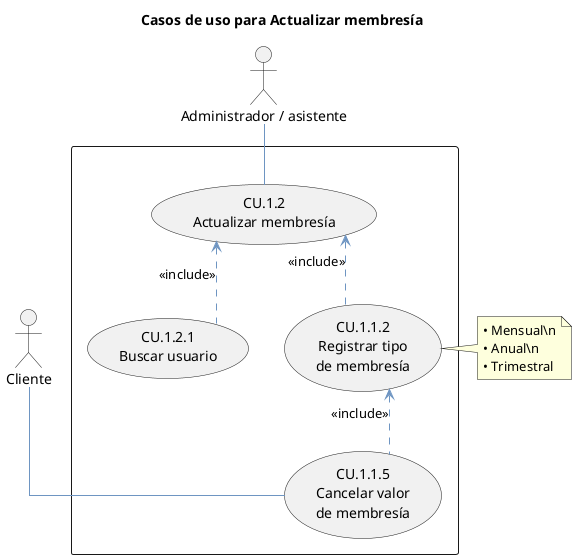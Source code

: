 @startuml
skinparam classAttributeIconSize 8
skinparam classFontSize 16
skinparam classFontName "Arial"
skinparam classBorderColor #212837
skinparam classHeaderFontColor #FFFFFF
skinparam classHeaderBackgroundColor #8BB9E6
skinparam classArrowColor #6E95C2
skinparam linetype ortho

title Casos de uso para Actualizar membresía

actor "Administrador / asistente" as Admin
actor Cliente

rectangle " " {
    ' Posicionamiento manual para respetar el layout original
    usecase "CU.1.2.1\nBuscar usuario" as CU121
    usecase "CU.1.2\nActualizar membresía" as CU12
    usecase "CU.1.1.2\nRegistrar tipo\nde membresía" as CU112
    usecase "CU.1.1.5\nCancelar valor\nde membresía" as CU115
}

' Posicionar visualmente los casos
CU121 -[hidden]-> CU12
CU12 -[hidden]-> CU112
CU112 -[hidden]-> CU115

' Relaciones reales con orientación correcta
Admin -- CU12
Cliente -- CU115

CU12 <.. CU121 : <<include>>
CU12 <.. CU112 : <<include>>
CU112 <.. CU115 : <<include>>

note right of CU112
  • Mensual\n
  • Anual\n
  • Trimestral
end note

@enduml
